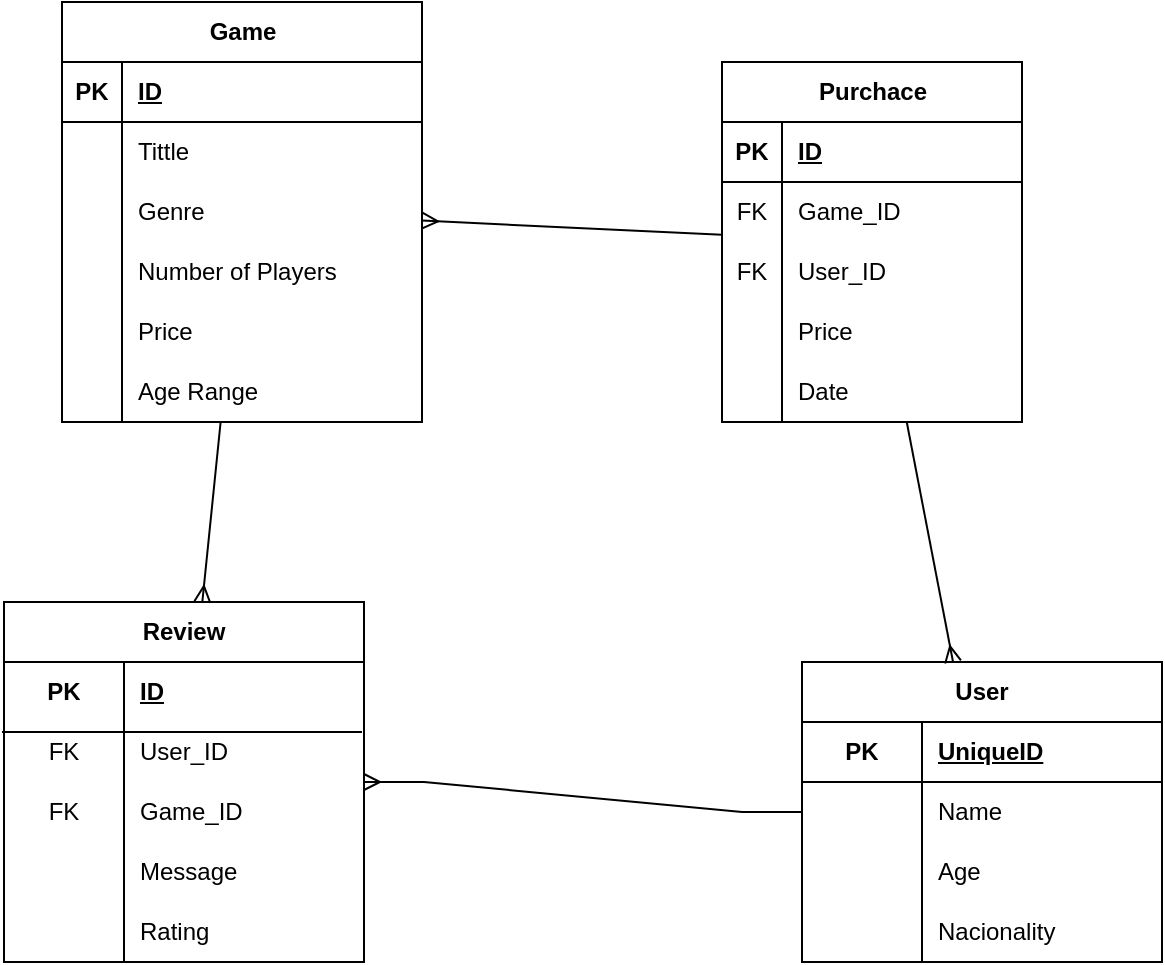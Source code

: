 <mxfile version="21.1.2" type="device">
  <diagram name="Página-1" id="ybNykByocXjZ3jw4Fz3L">
    <mxGraphModel dx="768" dy="403" grid="1" gridSize="10" guides="1" tooltips="1" connect="1" arrows="1" fold="1" page="1" pageScale="1" pageWidth="827" pageHeight="1169" math="0" shadow="0">
      <root>
        <mxCell id="0" />
        <mxCell id="1" parent="0" />
        <mxCell id="gEgc6_YJYhEThl9TmApg-30" value="User" style="shape=table;startSize=30;container=1;collapsible=1;childLayout=tableLayout;fixedRows=1;rowLines=0;fontStyle=1;align=center;resizeLast=1;html=1;whiteSpace=wrap;" vertex="1" parent="1">
          <mxGeometry x="490" y="400" width="180" height="150" as="geometry">
            <mxRectangle x="450" y="140" width="70" height="30" as="alternateBounds" />
          </mxGeometry>
        </mxCell>
        <mxCell id="gEgc6_YJYhEThl9TmApg-103" value="" style="shape=tableRow;horizontal=0;startSize=0;swimlaneHead=0;swimlaneBody=0;fillColor=none;collapsible=0;dropTarget=0;points=[[0,0.5],[1,0.5]];portConstraint=eastwest;top=0;left=0;right=0;bottom=1;" vertex="1" parent="gEgc6_YJYhEThl9TmApg-30">
          <mxGeometry y="30" width="180" height="30" as="geometry" />
        </mxCell>
        <mxCell id="gEgc6_YJYhEThl9TmApg-104" value="PK" style="shape=partialRectangle;connectable=0;fillColor=none;top=0;left=0;bottom=0;right=0;fontStyle=1;overflow=hidden;whiteSpace=wrap;html=1;" vertex="1" parent="gEgc6_YJYhEThl9TmApg-103">
          <mxGeometry width="60" height="30" as="geometry">
            <mxRectangle width="60" height="30" as="alternateBounds" />
          </mxGeometry>
        </mxCell>
        <mxCell id="gEgc6_YJYhEThl9TmApg-105" value="UniqueID" style="shape=partialRectangle;connectable=0;fillColor=none;top=0;left=0;bottom=0;right=0;align=left;spacingLeft=6;fontStyle=5;overflow=hidden;whiteSpace=wrap;html=1;" vertex="1" parent="gEgc6_YJYhEThl9TmApg-103">
          <mxGeometry x="60" width="120" height="30" as="geometry">
            <mxRectangle width="120" height="30" as="alternateBounds" />
          </mxGeometry>
        </mxCell>
        <mxCell id="gEgc6_YJYhEThl9TmApg-37" value="" style="shape=tableRow;horizontal=0;startSize=0;swimlaneHead=0;swimlaneBody=0;fillColor=none;collapsible=0;dropTarget=0;points=[[0,0.5],[1,0.5]];portConstraint=eastwest;top=0;left=0;right=0;bottom=0;html=1;" vertex="1" parent="gEgc6_YJYhEThl9TmApg-30">
          <mxGeometry y="60" width="180" height="30" as="geometry" />
        </mxCell>
        <mxCell id="gEgc6_YJYhEThl9TmApg-38" value="" style="shape=partialRectangle;connectable=0;fillColor=none;top=0;left=0;bottom=0;right=0;editable=1;overflow=hidden;html=1;whiteSpace=wrap;" vertex="1" parent="gEgc6_YJYhEThl9TmApg-37">
          <mxGeometry width="60" height="30" as="geometry">
            <mxRectangle width="60" height="30" as="alternateBounds" />
          </mxGeometry>
        </mxCell>
        <mxCell id="gEgc6_YJYhEThl9TmApg-39" value="Name" style="shape=partialRectangle;connectable=0;fillColor=none;top=0;left=0;bottom=0;right=0;align=left;spacingLeft=6;overflow=hidden;html=1;whiteSpace=wrap;" vertex="1" parent="gEgc6_YJYhEThl9TmApg-37">
          <mxGeometry x="60" width="120" height="30" as="geometry">
            <mxRectangle width="120" height="30" as="alternateBounds" />
          </mxGeometry>
        </mxCell>
        <mxCell id="gEgc6_YJYhEThl9TmApg-40" value="" style="shape=tableRow;horizontal=0;startSize=0;swimlaneHead=0;swimlaneBody=0;fillColor=none;collapsible=0;dropTarget=0;points=[[0,0.5],[1,0.5]];portConstraint=eastwest;top=0;left=0;right=0;bottom=0;html=1;" vertex="1" parent="gEgc6_YJYhEThl9TmApg-30">
          <mxGeometry y="90" width="180" height="30" as="geometry" />
        </mxCell>
        <mxCell id="gEgc6_YJYhEThl9TmApg-41" value="" style="shape=partialRectangle;connectable=0;fillColor=none;top=0;left=0;bottom=0;right=0;editable=1;overflow=hidden;html=1;whiteSpace=wrap;" vertex="1" parent="gEgc6_YJYhEThl9TmApg-40">
          <mxGeometry width="60" height="30" as="geometry">
            <mxRectangle width="60" height="30" as="alternateBounds" />
          </mxGeometry>
        </mxCell>
        <mxCell id="gEgc6_YJYhEThl9TmApg-42" value="Age" style="shape=partialRectangle;connectable=0;fillColor=none;top=0;left=0;bottom=0;right=0;align=left;spacingLeft=6;overflow=hidden;html=1;whiteSpace=wrap;" vertex="1" parent="gEgc6_YJYhEThl9TmApg-40">
          <mxGeometry x="60" width="120" height="30" as="geometry">
            <mxRectangle width="120" height="30" as="alternateBounds" />
          </mxGeometry>
        </mxCell>
        <mxCell id="gEgc6_YJYhEThl9TmApg-43" value="" style="shape=tableRow;horizontal=0;startSize=0;swimlaneHead=0;swimlaneBody=0;fillColor=none;collapsible=0;dropTarget=0;points=[[0,0.5],[1,0.5]];portConstraint=eastwest;top=0;left=0;right=0;bottom=0;html=1;" vertex="1" parent="gEgc6_YJYhEThl9TmApg-30">
          <mxGeometry y="120" width="180" height="30" as="geometry" />
        </mxCell>
        <mxCell id="gEgc6_YJYhEThl9TmApg-44" value="" style="shape=partialRectangle;connectable=0;fillColor=none;top=0;left=0;bottom=0;right=0;editable=1;overflow=hidden;html=1;whiteSpace=wrap;" vertex="1" parent="gEgc6_YJYhEThl9TmApg-43">
          <mxGeometry width="60" height="30" as="geometry">
            <mxRectangle width="60" height="30" as="alternateBounds" />
          </mxGeometry>
        </mxCell>
        <mxCell id="gEgc6_YJYhEThl9TmApg-45" value="Nacionality" style="shape=partialRectangle;connectable=0;fillColor=none;top=0;left=0;bottom=0;right=0;align=left;spacingLeft=6;overflow=hidden;html=1;whiteSpace=wrap;" vertex="1" parent="gEgc6_YJYhEThl9TmApg-43">
          <mxGeometry x="60" width="120" height="30" as="geometry">
            <mxRectangle width="120" height="30" as="alternateBounds" />
          </mxGeometry>
        </mxCell>
        <mxCell id="gEgc6_YJYhEThl9TmApg-65" value="Review" style="shape=table;startSize=30;container=1;collapsible=1;childLayout=tableLayout;fixedRows=1;rowLines=0;fontStyle=1;align=center;resizeLast=1;html=1;whiteSpace=wrap;" vertex="1" parent="1">
          <mxGeometry x="91" y="370" width="180" height="180" as="geometry" />
        </mxCell>
        <mxCell id="gEgc6_YJYhEThl9TmApg-66" value="" style="shape=tableRow;horizontal=0;startSize=0;swimlaneHead=0;swimlaneBody=0;fillColor=none;collapsible=0;dropTarget=0;points=[[0,0.5],[1,0.5]];portConstraint=eastwest;top=0;left=0;right=0;bottom=0;html=1;" vertex="1" parent="gEgc6_YJYhEThl9TmApg-65">
          <mxGeometry y="30" width="180" height="30" as="geometry" />
        </mxCell>
        <mxCell id="gEgc6_YJYhEThl9TmApg-67" value="PK" style="shape=partialRectangle;connectable=0;fillColor=none;top=0;left=0;bottom=0;right=0;fontStyle=1;overflow=hidden;html=1;whiteSpace=wrap;" vertex="1" parent="gEgc6_YJYhEThl9TmApg-66">
          <mxGeometry width="60" height="30" as="geometry">
            <mxRectangle width="60" height="30" as="alternateBounds" />
          </mxGeometry>
        </mxCell>
        <mxCell id="gEgc6_YJYhEThl9TmApg-68" value="ID" style="shape=partialRectangle;connectable=0;fillColor=none;top=0;left=0;bottom=0;right=0;align=left;spacingLeft=6;fontStyle=5;overflow=hidden;html=1;whiteSpace=wrap;" vertex="1" parent="gEgc6_YJYhEThl9TmApg-66">
          <mxGeometry x="60" width="120" height="30" as="geometry">
            <mxRectangle width="120" height="30" as="alternateBounds" />
          </mxGeometry>
        </mxCell>
        <mxCell id="gEgc6_YJYhEThl9TmApg-72" value="" style="shape=tableRow;horizontal=0;startSize=0;swimlaneHead=0;swimlaneBody=0;fillColor=none;collapsible=0;dropTarget=0;points=[[0,0.5],[1,0.5]];portConstraint=eastwest;top=0;left=0;right=0;bottom=0;html=1;" vertex="1" parent="gEgc6_YJYhEThl9TmApg-65">
          <mxGeometry y="60" width="180" height="30" as="geometry" />
        </mxCell>
        <mxCell id="gEgc6_YJYhEThl9TmApg-73" value="FK" style="shape=partialRectangle;connectable=0;fillColor=none;top=0;left=0;bottom=0;right=0;editable=1;overflow=hidden;html=1;whiteSpace=wrap;" vertex="1" parent="gEgc6_YJYhEThl9TmApg-72">
          <mxGeometry width="60" height="30" as="geometry">
            <mxRectangle width="60" height="30" as="alternateBounds" />
          </mxGeometry>
        </mxCell>
        <mxCell id="gEgc6_YJYhEThl9TmApg-74" value="User_ID" style="shape=partialRectangle;connectable=0;fillColor=none;top=0;left=0;bottom=0;right=0;align=left;spacingLeft=6;overflow=hidden;html=1;whiteSpace=wrap;" vertex="1" parent="gEgc6_YJYhEThl9TmApg-72">
          <mxGeometry x="60" width="120" height="30" as="geometry">
            <mxRectangle width="120" height="30" as="alternateBounds" />
          </mxGeometry>
        </mxCell>
        <mxCell id="gEgc6_YJYhEThl9TmApg-176" value="" style="shape=tableRow;horizontal=0;startSize=0;swimlaneHead=0;swimlaneBody=0;fillColor=none;collapsible=0;dropTarget=0;points=[[0,0.5],[1,0.5]];portConstraint=eastwest;top=0;left=0;right=0;bottom=0;html=1;" vertex="1" parent="gEgc6_YJYhEThl9TmApg-65">
          <mxGeometry y="90" width="180" height="30" as="geometry" />
        </mxCell>
        <mxCell id="gEgc6_YJYhEThl9TmApg-177" value="FK" style="shape=partialRectangle;connectable=0;fillColor=none;top=0;left=0;bottom=0;right=0;editable=1;overflow=hidden;html=1;whiteSpace=wrap;" vertex="1" parent="gEgc6_YJYhEThl9TmApg-176">
          <mxGeometry width="60" height="30" as="geometry">
            <mxRectangle width="60" height="30" as="alternateBounds" />
          </mxGeometry>
        </mxCell>
        <mxCell id="gEgc6_YJYhEThl9TmApg-178" value="Game_ID" style="shape=partialRectangle;connectable=0;fillColor=none;top=0;left=0;bottom=0;right=0;align=left;spacingLeft=6;overflow=hidden;html=1;whiteSpace=wrap;" vertex="1" parent="gEgc6_YJYhEThl9TmApg-176">
          <mxGeometry x="60" width="120" height="30" as="geometry">
            <mxRectangle width="120" height="30" as="alternateBounds" />
          </mxGeometry>
        </mxCell>
        <mxCell id="gEgc6_YJYhEThl9TmApg-173" value="" style="shape=tableRow;horizontal=0;startSize=0;swimlaneHead=0;swimlaneBody=0;fillColor=none;collapsible=0;dropTarget=0;points=[[0,0.5],[1,0.5]];portConstraint=eastwest;top=0;left=0;right=0;bottom=0;html=1;" vertex="1" parent="gEgc6_YJYhEThl9TmApg-65">
          <mxGeometry y="120" width="180" height="30" as="geometry" />
        </mxCell>
        <mxCell id="gEgc6_YJYhEThl9TmApg-174" value="" style="shape=partialRectangle;connectable=0;fillColor=none;top=0;left=0;bottom=0;right=0;editable=1;overflow=hidden;html=1;whiteSpace=wrap;" vertex="1" parent="gEgc6_YJYhEThl9TmApg-173">
          <mxGeometry width="60" height="30" as="geometry">
            <mxRectangle width="60" height="30" as="alternateBounds" />
          </mxGeometry>
        </mxCell>
        <mxCell id="gEgc6_YJYhEThl9TmApg-175" value="Message" style="shape=partialRectangle;connectable=0;fillColor=none;top=0;left=0;bottom=0;right=0;align=left;spacingLeft=6;overflow=hidden;html=1;whiteSpace=wrap;" vertex="1" parent="gEgc6_YJYhEThl9TmApg-173">
          <mxGeometry x="60" width="120" height="30" as="geometry">
            <mxRectangle width="120" height="30" as="alternateBounds" />
          </mxGeometry>
        </mxCell>
        <mxCell id="gEgc6_YJYhEThl9TmApg-75" value="" style="shape=tableRow;horizontal=0;startSize=0;swimlaneHead=0;swimlaneBody=0;fillColor=none;collapsible=0;dropTarget=0;points=[[0,0.5],[1,0.5]];portConstraint=eastwest;top=0;left=0;right=0;bottom=0;html=1;" vertex="1" parent="gEgc6_YJYhEThl9TmApg-65">
          <mxGeometry y="150" width="180" height="30" as="geometry" />
        </mxCell>
        <mxCell id="gEgc6_YJYhEThl9TmApg-76" value="" style="shape=partialRectangle;connectable=0;fillColor=none;top=0;left=0;bottom=0;right=0;editable=1;overflow=hidden;html=1;whiteSpace=wrap;" vertex="1" parent="gEgc6_YJYhEThl9TmApg-75">
          <mxGeometry width="60" height="30" as="geometry">
            <mxRectangle width="60" height="30" as="alternateBounds" />
          </mxGeometry>
        </mxCell>
        <mxCell id="gEgc6_YJYhEThl9TmApg-77" value="Rating" style="shape=partialRectangle;connectable=0;fillColor=none;top=0;left=0;bottom=0;right=0;align=left;spacingLeft=6;overflow=hidden;html=1;whiteSpace=wrap;" vertex="1" parent="gEgc6_YJYhEThl9TmApg-75">
          <mxGeometry x="60" width="120" height="30" as="geometry">
            <mxRectangle width="120" height="30" as="alternateBounds" />
          </mxGeometry>
        </mxCell>
        <mxCell id="gEgc6_YJYhEThl9TmApg-79" value="" style="edgeStyle=entityRelationEdgeStyle;fontSize=12;html=1;endArrow=none;startArrow=ERmany;rounded=0;endFill=0;startFill=0;" edge="1" parent="1" source="gEgc6_YJYhEThl9TmApg-65" target="gEgc6_YJYhEThl9TmApg-30">
          <mxGeometry width="100" height="100" relative="1" as="geometry">
            <mxPoint x="280" y="420" as="sourcePoint" />
            <mxPoint x="380" y="320" as="targetPoint" />
          </mxGeometry>
        </mxCell>
        <mxCell id="gEgc6_YJYhEThl9TmApg-81" value="" style="fontSize=12;html=1;endArrow=none;startArrow=ERmany;rounded=0;endFill=0;startFill=0;" edge="1" parent="1" source="gEgc6_YJYhEThl9TmApg-65" target="gEgc6_YJYhEThl9TmApg-112">
          <mxGeometry width="100" height="100" relative="1" as="geometry">
            <mxPoint x="270" y="310" as="sourcePoint" />
            <mxPoint x="193.443" y="260.0" as="targetPoint" />
          </mxGeometry>
        </mxCell>
        <mxCell id="gEgc6_YJYhEThl9TmApg-102" value="" style="line;strokeWidth=1;rotatable=0;dashed=0;labelPosition=right;align=left;verticalAlign=middle;spacingTop=0;spacingLeft=6;points=[];portConstraint=eastwest;" vertex="1" parent="1">
          <mxGeometry x="90" y="430" width="180" height="10" as="geometry" />
        </mxCell>
        <mxCell id="gEgc6_YJYhEThl9TmApg-112" value="Game" style="shape=table;startSize=30;container=1;collapsible=1;childLayout=tableLayout;fixedRows=1;rowLines=0;fontStyle=1;align=center;resizeLast=1;html=1;" vertex="1" parent="1">
          <mxGeometry x="120" y="70" width="180" height="210" as="geometry" />
        </mxCell>
        <mxCell id="gEgc6_YJYhEThl9TmApg-113" value="" style="shape=tableRow;horizontal=0;startSize=0;swimlaneHead=0;swimlaneBody=0;fillColor=none;collapsible=0;dropTarget=0;points=[[0,0.5],[1,0.5]];portConstraint=eastwest;top=0;left=0;right=0;bottom=1;" vertex="1" parent="gEgc6_YJYhEThl9TmApg-112">
          <mxGeometry y="30" width="180" height="30" as="geometry" />
        </mxCell>
        <mxCell id="gEgc6_YJYhEThl9TmApg-114" value="PK" style="shape=partialRectangle;connectable=0;fillColor=none;top=0;left=0;bottom=0;right=0;fontStyle=1;overflow=hidden;whiteSpace=wrap;html=1;" vertex="1" parent="gEgc6_YJYhEThl9TmApg-113">
          <mxGeometry width="30" height="30" as="geometry">
            <mxRectangle width="30" height="30" as="alternateBounds" />
          </mxGeometry>
        </mxCell>
        <mxCell id="gEgc6_YJYhEThl9TmApg-115" value="ID" style="shape=partialRectangle;connectable=0;fillColor=none;top=0;left=0;bottom=0;right=0;align=left;spacingLeft=6;fontStyle=5;overflow=hidden;whiteSpace=wrap;html=1;" vertex="1" parent="gEgc6_YJYhEThl9TmApg-113">
          <mxGeometry x="30" width="150" height="30" as="geometry">
            <mxRectangle width="150" height="30" as="alternateBounds" />
          </mxGeometry>
        </mxCell>
        <mxCell id="gEgc6_YJYhEThl9TmApg-116" value="" style="shape=tableRow;horizontal=0;startSize=0;swimlaneHead=0;swimlaneBody=0;fillColor=none;collapsible=0;dropTarget=0;points=[[0,0.5],[1,0.5]];portConstraint=eastwest;top=0;left=0;right=0;bottom=0;" vertex="1" parent="gEgc6_YJYhEThl9TmApg-112">
          <mxGeometry y="60" width="180" height="30" as="geometry" />
        </mxCell>
        <mxCell id="gEgc6_YJYhEThl9TmApg-117" value="" style="shape=partialRectangle;connectable=0;fillColor=none;top=0;left=0;bottom=0;right=0;editable=1;overflow=hidden;whiteSpace=wrap;html=1;" vertex="1" parent="gEgc6_YJYhEThl9TmApg-116">
          <mxGeometry width="30" height="30" as="geometry">
            <mxRectangle width="30" height="30" as="alternateBounds" />
          </mxGeometry>
        </mxCell>
        <mxCell id="gEgc6_YJYhEThl9TmApg-118" value="Tittle" style="shape=partialRectangle;connectable=0;fillColor=none;top=0;left=0;bottom=0;right=0;align=left;spacingLeft=6;overflow=hidden;whiteSpace=wrap;html=1;" vertex="1" parent="gEgc6_YJYhEThl9TmApg-116">
          <mxGeometry x="30" width="150" height="30" as="geometry">
            <mxRectangle width="150" height="30" as="alternateBounds" />
          </mxGeometry>
        </mxCell>
        <mxCell id="gEgc6_YJYhEThl9TmApg-119" value="" style="shape=tableRow;horizontal=0;startSize=0;swimlaneHead=0;swimlaneBody=0;fillColor=none;collapsible=0;dropTarget=0;points=[[0,0.5],[1,0.5]];portConstraint=eastwest;top=0;left=0;right=0;bottom=0;" vertex="1" parent="gEgc6_YJYhEThl9TmApg-112">
          <mxGeometry y="90" width="180" height="30" as="geometry" />
        </mxCell>
        <mxCell id="gEgc6_YJYhEThl9TmApg-120" value="" style="shape=partialRectangle;connectable=0;fillColor=none;top=0;left=0;bottom=0;right=0;editable=1;overflow=hidden;whiteSpace=wrap;html=1;" vertex="1" parent="gEgc6_YJYhEThl9TmApg-119">
          <mxGeometry width="30" height="30" as="geometry">
            <mxRectangle width="30" height="30" as="alternateBounds" />
          </mxGeometry>
        </mxCell>
        <mxCell id="gEgc6_YJYhEThl9TmApg-121" value="Genre" style="shape=partialRectangle;connectable=0;fillColor=none;top=0;left=0;bottom=0;right=0;align=left;spacingLeft=6;overflow=hidden;whiteSpace=wrap;html=1;" vertex="1" parent="gEgc6_YJYhEThl9TmApg-119">
          <mxGeometry x="30" width="150" height="30" as="geometry">
            <mxRectangle width="150" height="30" as="alternateBounds" />
          </mxGeometry>
        </mxCell>
        <mxCell id="gEgc6_YJYhEThl9TmApg-122" value="" style="shape=tableRow;horizontal=0;startSize=0;swimlaneHead=0;swimlaneBody=0;fillColor=none;collapsible=0;dropTarget=0;points=[[0,0.5],[1,0.5]];portConstraint=eastwest;top=0;left=0;right=0;bottom=0;" vertex="1" parent="gEgc6_YJYhEThl9TmApg-112">
          <mxGeometry y="120" width="180" height="30" as="geometry" />
        </mxCell>
        <mxCell id="gEgc6_YJYhEThl9TmApg-123" value="" style="shape=partialRectangle;connectable=0;fillColor=none;top=0;left=0;bottom=0;right=0;editable=1;overflow=hidden;whiteSpace=wrap;html=1;" vertex="1" parent="gEgc6_YJYhEThl9TmApg-122">
          <mxGeometry width="30" height="30" as="geometry">
            <mxRectangle width="30" height="30" as="alternateBounds" />
          </mxGeometry>
        </mxCell>
        <mxCell id="gEgc6_YJYhEThl9TmApg-124" value="Number of Players" style="shape=partialRectangle;connectable=0;fillColor=none;top=0;left=0;bottom=0;right=0;align=left;spacingLeft=6;overflow=hidden;whiteSpace=wrap;html=1;" vertex="1" parent="gEgc6_YJYhEThl9TmApg-122">
          <mxGeometry x="30" width="150" height="30" as="geometry">
            <mxRectangle width="150" height="30" as="alternateBounds" />
          </mxGeometry>
        </mxCell>
        <mxCell id="gEgc6_YJYhEThl9TmApg-149" value="" style="shape=tableRow;horizontal=0;startSize=0;swimlaneHead=0;swimlaneBody=0;fillColor=none;collapsible=0;dropTarget=0;points=[[0,0.5],[1,0.5]];portConstraint=eastwest;top=0;left=0;right=0;bottom=0;" vertex="1" parent="gEgc6_YJYhEThl9TmApg-112">
          <mxGeometry y="150" width="180" height="30" as="geometry" />
        </mxCell>
        <mxCell id="gEgc6_YJYhEThl9TmApg-150" value="" style="shape=partialRectangle;connectable=0;fillColor=none;top=0;left=0;bottom=0;right=0;editable=1;overflow=hidden;whiteSpace=wrap;html=1;" vertex="1" parent="gEgc6_YJYhEThl9TmApg-149">
          <mxGeometry width="30" height="30" as="geometry">
            <mxRectangle width="30" height="30" as="alternateBounds" />
          </mxGeometry>
        </mxCell>
        <mxCell id="gEgc6_YJYhEThl9TmApg-151" value="Price" style="shape=partialRectangle;connectable=0;fillColor=none;top=0;left=0;bottom=0;right=0;align=left;spacingLeft=6;overflow=hidden;whiteSpace=wrap;html=1;" vertex="1" parent="gEgc6_YJYhEThl9TmApg-149">
          <mxGeometry x="30" width="150" height="30" as="geometry">
            <mxRectangle width="150" height="30" as="alternateBounds" />
          </mxGeometry>
        </mxCell>
        <mxCell id="gEgc6_YJYhEThl9TmApg-179" value="" style="shape=tableRow;horizontal=0;startSize=0;swimlaneHead=0;swimlaneBody=0;fillColor=none;collapsible=0;dropTarget=0;points=[[0,0.5],[1,0.5]];portConstraint=eastwest;top=0;left=0;right=0;bottom=0;" vertex="1" parent="gEgc6_YJYhEThl9TmApg-112">
          <mxGeometry y="180" width="180" height="30" as="geometry" />
        </mxCell>
        <mxCell id="gEgc6_YJYhEThl9TmApg-180" value="" style="shape=partialRectangle;connectable=0;fillColor=none;top=0;left=0;bottom=0;right=0;editable=1;overflow=hidden;whiteSpace=wrap;html=1;" vertex="1" parent="gEgc6_YJYhEThl9TmApg-179">
          <mxGeometry width="30" height="30" as="geometry">
            <mxRectangle width="30" height="30" as="alternateBounds" />
          </mxGeometry>
        </mxCell>
        <mxCell id="gEgc6_YJYhEThl9TmApg-181" value="Age Range" style="shape=partialRectangle;connectable=0;fillColor=none;top=0;left=0;bottom=0;right=0;align=left;spacingLeft=6;overflow=hidden;whiteSpace=wrap;html=1;" vertex="1" parent="gEgc6_YJYhEThl9TmApg-179">
          <mxGeometry x="30" width="150" height="30" as="geometry">
            <mxRectangle width="150" height="30" as="alternateBounds" />
          </mxGeometry>
        </mxCell>
        <mxCell id="gEgc6_YJYhEThl9TmApg-125" value="Purchace" style="shape=table;startSize=30;container=1;collapsible=1;childLayout=tableLayout;fixedRows=1;rowLines=0;fontStyle=1;align=center;resizeLast=1;html=1;" vertex="1" parent="1">
          <mxGeometry x="450" y="100" width="150" height="180" as="geometry" />
        </mxCell>
        <mxCell id="gEgc6_YJYhEThl9TmApg-146" value="" style="shape=tableRow;horizontal=0;startSize=0;swimlaneHead=0;swimlaneBody=0;fillColor=none;collapsible=0;dropTarget=0;points=[[0,0.5],[1,0.5]];portConstraint=eastwest;top=0;left=0;right=0;bottom=1;" vertex="1" parent="gEgc6_YJYhEThl9TmApg-125">
          <mxGeometry y="30" width="150" height="30" as="geometry" />
        </mxCell>
        <mxCell id="gEgc6_YJYhEThl9TmApg-147" value="PK" style="shape=partialRectangle;connectable=0;fillColor=none;top=0;left=0;bottom=0;right=0;fontStyle=1;overflow=hidden;whiteSpace=wrap;html=1;" vertex="1" parent="gEgc6_YJYhEThl9TmApg-146">
          <mxGeometry width="30" height="30" as="geometry">
            <mxRectangle width="30" height="30" as="alternateBounds" />
          </mxGeometry>
        </mxCell>
        <mxCell id="gEgc6_YJYhEThl9TmApg-148" value="ID" style="shape=partialRectangle;connectable=0;fillColor=none;top=0;left=0;bottom=0;right=0;align=left;spacingLeft=6;fontStyle=5;overflow=hidden;whiteSpace=wrap;html=1;" vertex="1" parent="gEgc6_YJYhEThl9TmApg-146">
          <mxGeometry x="30" width="120" height="30" as="geometry">
            <mxRectangle width="120" height="30" as="alternateBounds" />
          </mxGeometry>
        </mxCell>
        <mxCell id="gEgc6_YJYhEThl9TmApg-138" value="" style="shape=tableRow;horizontal=0;startSize=0;swimlaneHead=0;swimlaneBody=0;fillColor=none;collapsible=0;dropTarget=0;points=[[0,0.5],[1,0.5]];portConstraint=eastwest;top=0;left=0;right=0;bottom=0;" vertex="1" parent="gEgc6_YJYhEThl9TmApg-125">
          <mxGeometry y="60" width="150" height="30" as="geometry" />
        </mxCell>
        <mxCell id="gEgc6_YJYhEThl9TmApg-139" value="FK" style="shape=partialRectangle;connectable=0;fillColor=none;top=0;left=0;bottom=0;right=0;fontStyle=0;overflow=hidden;whiteSpace=wrap;html=1;" vertex="1" parent="gEgc6_YJYhEThl9TmApg-138">
          <mxGeometry width="30" height="30" as="geometry">
            <mxRectangle width="30" height="30" as="alternateBounds" />
          </mxGeometry>
        </mxCell>
        <mxCell id="gEgc6_YJYhEThl9TmApg-140" value="Game_ID" style="shape=partialRectangle;connectable=0;fillColor=none;top=0;left=0;bottom=0;right=0;align=left;spacingLeft=6;fontStyle=0;overflow=hidden;whiteSpace=wrap;html=1;" vertex="1" parent="gEgc6_YJYhEThl9TmApg-138">
          <mxGeometry x="30" width="120" height="30" as="geometry">
            <mxRectangle width="120" height="30" as="alternateBounds" />
          </mxGeometry>
        </mxCell>
        <mxCell id="gEgc6_YJYhEThl9TmApg-135" value="" style="shape=tableRow;horizontal=0;startSize=0;swimlaneHead=0;swimlaneBody=0;fillColor=none;collapsible=0;dropTarget=0;points=[[0,0.5],[1,0.5]];portConstraint=eastwest;top=0;left=0;right=0;bottom=0;" vertex="1" parent="gEgc6_YJYhEThl9TmApg-125">
          <mxGeometry y="90" width="150" height="30" as="geometry" />
        </mxCell>
        <mxCell id="gEgc6_YJYhEThl9TmApg-136" value="FK" style="shape=partialRectangle;connectable=0;fillColor=none;top=0;left=0;bottom=0;right=0;editable=1;overflow=hidden;whiteSpace=wrap;html=1;" vertex="1" parent="gEgc6_YJYhEThl9TmApg-135">
          <mxGeometry width="30" height="30" as="geometry">
            <mxRectangle width="30" height="30" as="alternateBounds" />
          </mxGeometry>
        </mxCell>
        <mxCell id="gEgc6_YJYhEThl9TmApg-137" value="User_ID" style="shape=partialRectangle;connectable=0;fillColor=none;top=0;left=0;bottom=0;right=0;align=left;spacingLeft=6;overflow=hidden;whiteSpace=wrap;html=1;" vertex="1" parent="gEgc6_YJYhEThl9TmApg-135">
          <mxGeometry x="30" width="120" height="30" as="geometry">
            <mxRectangle width="120" height="30" as="alternateBounds" />
          </mxGeometry>
        </mxCell>
        <mxCell id="gEgc6_YJYhEThl9TmApg-152" value="" style="shape=tableRow;horizontal=0;startSize=0;swimlaneHead=0;swimlaneBody=0;fillColor=none;collapsible=0;dropTarget=0;points=[[0,0.5],[1,0.5]];portConstraint=eastwest;top=0;left=0;right=0;bottom=0;" vertex="1" parent="gEgc6_YJYhEThl9TmApg-125">
          <mxGeometry y="120" width="150" height="30" as="geometry" />
        </mxCell>
        <mxCell id="gEgc6_YJYhEThl9TmApg-153" value="" style="shape=partialRectangle;connectable=0;fillColor=none;top=0;left=0;bottom=0;right=0;editable=1;overflow=hidden;whiteSpace=wrap;html=1;" vertex="1" parent="gEgc6_YJYhEThl9TmApg-152">
          <mxGeometry width="30" height="30" as="geometry">
            <mxRectangle width="30" height="30" as="alternateBounds" />
          </mxGeometry>
        </mxCell>
        <mxCell id="gEgc6_YJYhEThl9TmApg-154" value="Price" style="shape=partialRectangle;connectable=0;fillColor=none;top=0;left=0;bottom=0;right=0;align=left;spacingLeft=6;overflow=hidden;whiteSpace=wrap;html=1;" vertex="1" parent="gEgc6_YJYhEThl9TmApg-152">
          <mxGeometry x="30" width="120" height="30" as="geometry">
            <mxRectangle width="120" height="30" as="alternateBounds" />
          </mxGeometry>
        </mxCell>
        <mxCell id="gEgc6_YJYhEThl9TmApg-155" value="" style="shape=tableRow;horizontal=0;startSize=0;swimlaneHead=0;swimlaneBody=0;fillColor=none;collapsible=0;dropTarget=0;points=[[0,0.5],[1,0.5]];portConstraint=eastwest;top=0;left=0;right=0;bottom=0;" vertex="1" parent="gEgc6_YJYhEThl9TmApg-125">
          <mxGeometry y="150" width="150" height="30" as="geometry" />
        </mxCell>
        <mxCell id="gEgc6_YJYhEThl9TmApg-156" value="" style="shape=partialRectangle;connectable=0;fillColor=none;top=0;left=0;bottom=0;right=0;editable=1;overflow=hidden;whiteSpace=wrap;html=1;" vertex="1" parent="gEgc6_YJYhEThl9TmApg-155">
          <mxGeometry width="30" height="30" as="geometry">
            <mxRectangle width="30" height="30" as="alternateBounds" />
          </mxGeometry>
        </mxCell>
        <mxCell id="gEgc6_YJYhEThl9TmApg-157" value="Date" style="shape=partialRectangle;connectable=0;fillColor=none;top=0;left=0;bottom=0;right=0;align=left;spacingLeft=6;overflow=hidden;whiteSpace=wrap;html=1;" vertex="1" parent="gEgc6_YJYhEThl9TmApg-155">
          <mxGeometry x="30" width="120" height="30" as="geometry">
            <mxRectangle width="120" height="30" as="alternateBounds" />
          </mxGeometry>
        </mxCell>
        <mxCell id="gEgc6_YJYhEThl9TmApg-144" value="" style="endArrow=none;html=1;rounded=0;startArrow=ERmany;startFill=0;" edge="1" parent="1" source="gEgc6_YJYhEThl9TmApg-112" target="gEgc6_YJYhEThl9TmApg-125">
          <mxGeometry width="50" height="50" relative="1" as="geometry">
            <mxPoint x="270" y="130" as="sourcePoint" />
            <mxPoint x="320" y="80" as="targetPoint" />
          </mxGeometry>
        </mxCell>
        <mxCell id="gEgc6_YJYhEThl9TmApg-145" value="" style="endArrow=none;html=1;rounded=0;endFill=0;startArrow=ERmany;startFill=0;" edge="1" parent="1" source="gEgc6_YJYhEThl9TmApg-30" target="gEgc6_YJYhEThl9TmApg-125">
          <mxGeometry width="50" height="50" relative="1" as="geometry">
            <mxPoint x="510" y="300" as="sourcePoint" />
            <mxPoint x="560" y="250" as="targetPoint" />
          </mxGeometry>
        </mxCell>
      </root>
    </mxGraphModel>
  </diagram>
</mxfile>
